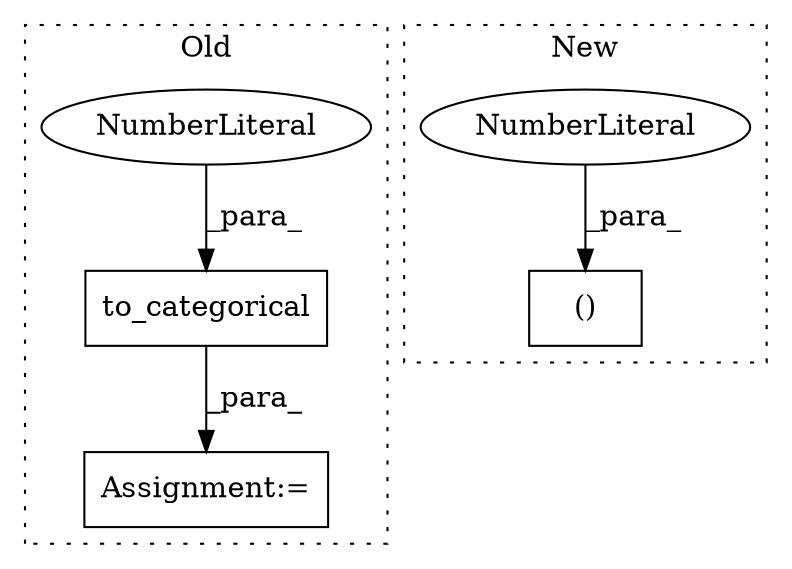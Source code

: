 digraph G {
subgraph cluster0 {
1 [label="to_categorical" a="32" s="3362,3386" l="15,1" shape="box"];
3 [label="Assignment:=" a="7" s="3361" l="1" shape="box"];
4 [label="NumberLiteral" a="34" s="3384" l="2" shape="ellipse"];
label = "Old";
style="dotted";
}
subgraph cluster1 {
2 [label="()" a="106" s="3009" l="38" shape="box"];
5 [label="NumberLiteral" a="34" s="3009" l="1" shape="ellipse"];
label = "New";
style="dotted";
}
1 -> 3 [label="_para_"];
4 -> 1 [label="_para_"];
5 -> 2 [label="_para_"];
}
